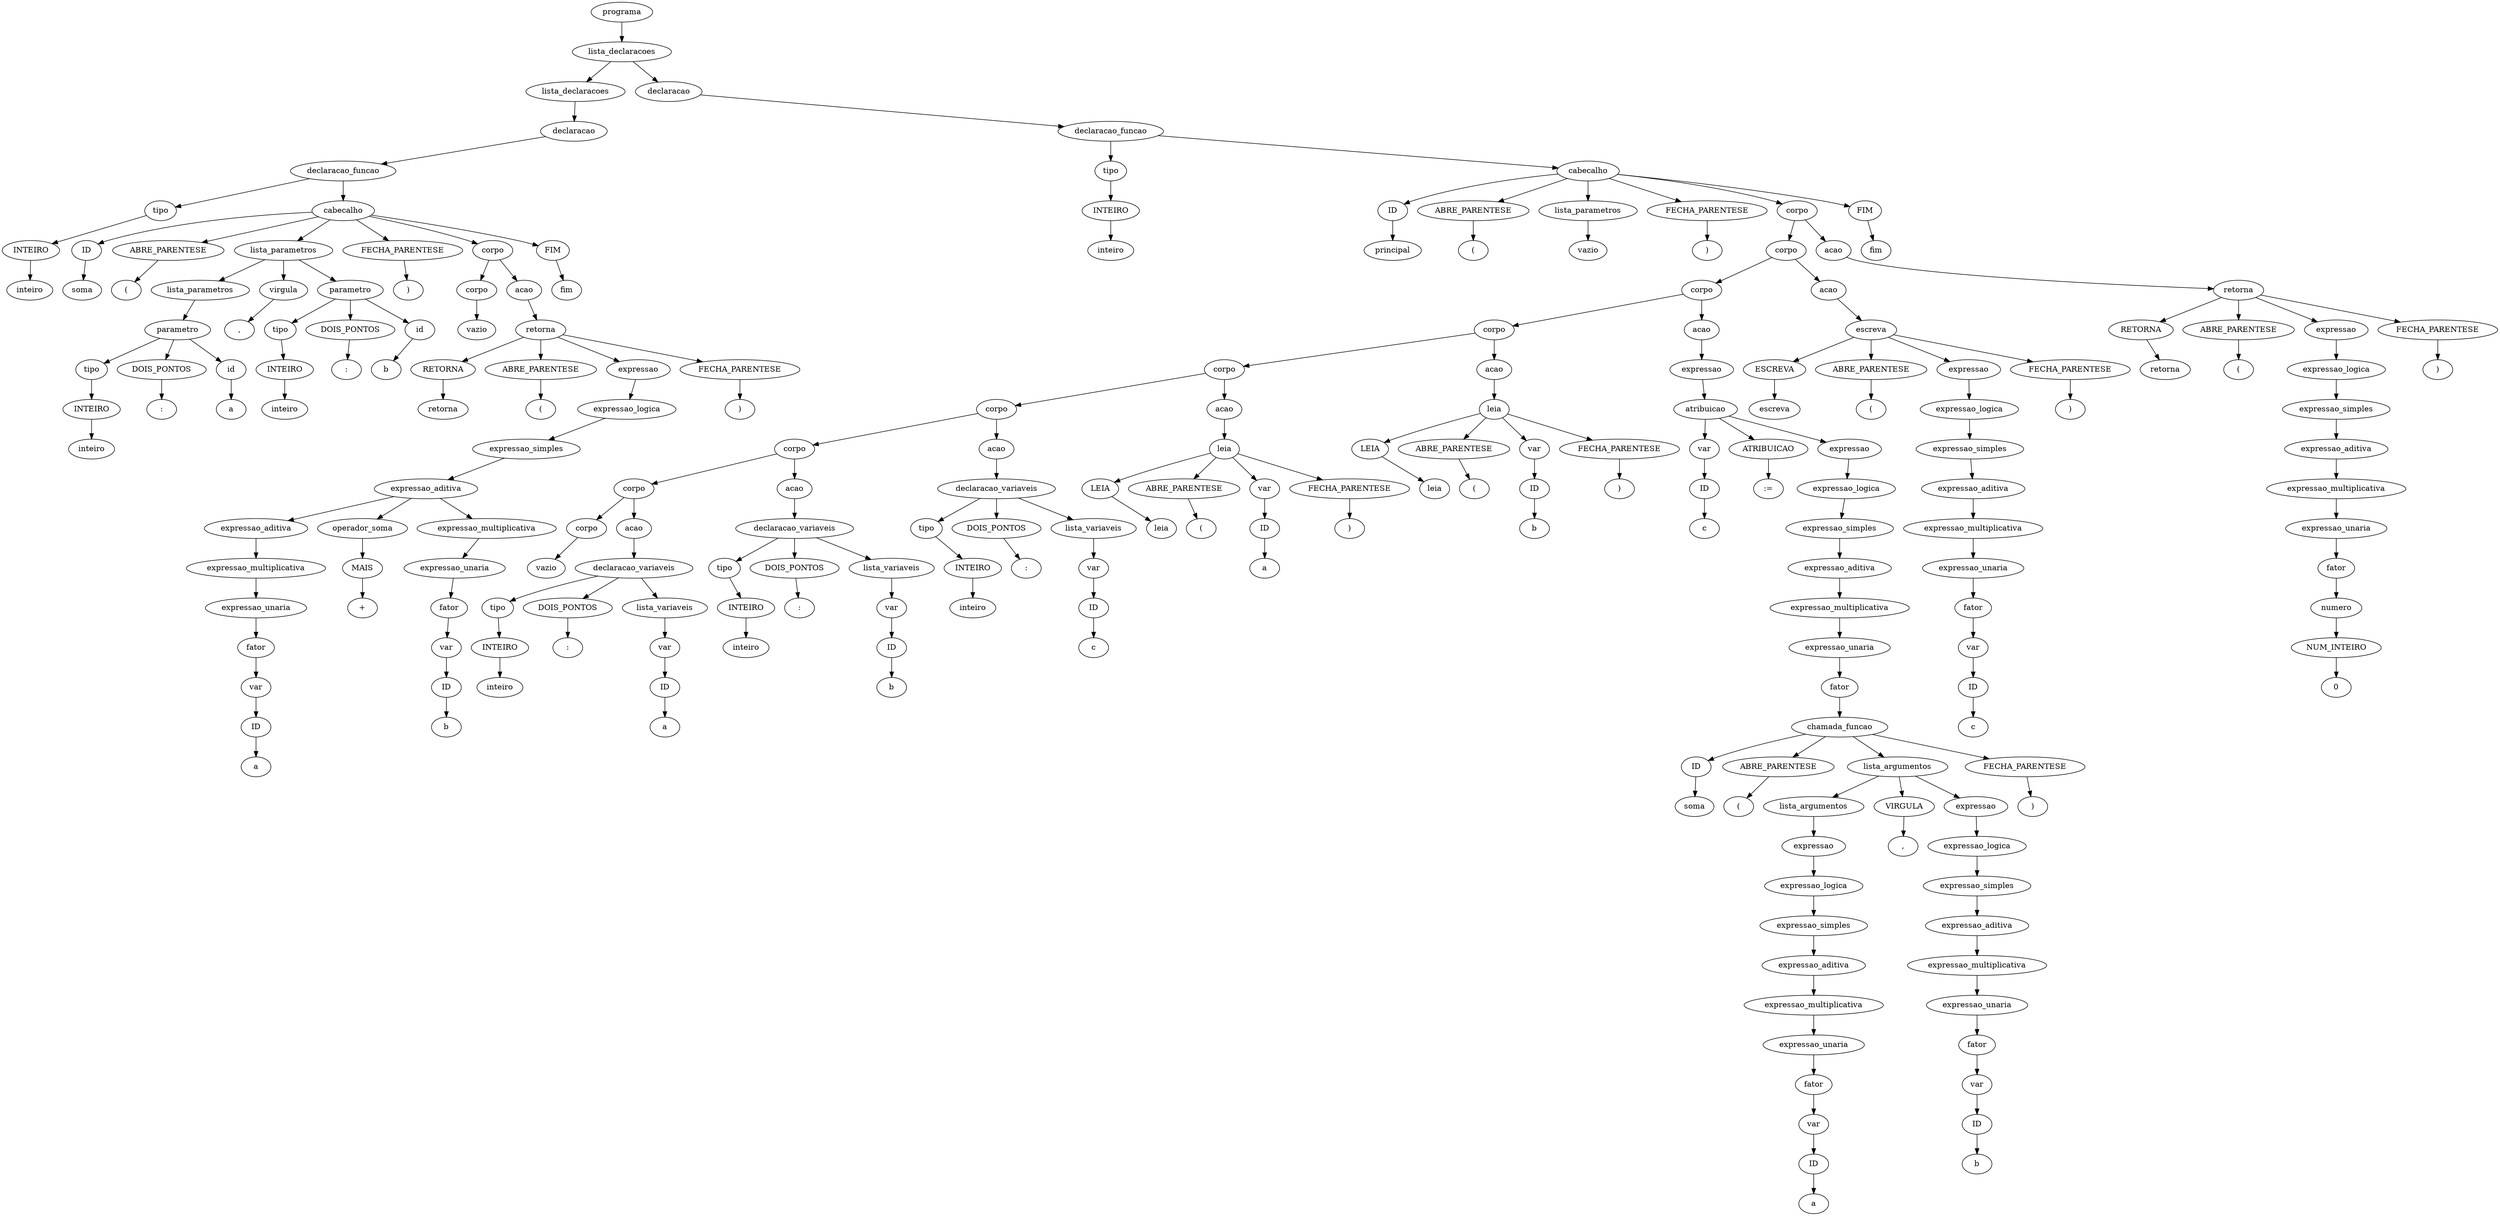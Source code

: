 digraph tree {
    "0x0" [label="programa"];
    "0x1" [label="lista_declaracoes"];
    "0x2" [label="lista_declaracoes"];
    "0x3" [label="declaracao"];
    "0x4" [label="declaracao_funcao"];
    "0x5" [label="tipo"];
    "0x6" [label="INTEIRO"];
    "0x7" [label="inteiro"];
    "0x8" [label="cabecalho"];
    "0x9" [label="ID"];
    "0xa" [label="soma"];
    "0xb" [label="ABRE_PARENTESE"];
    "0xc" [label="("];
    "0xd" [label="lista_parametros"];
    "0xe" [label="lista_parametros"];
    "0xf" [label="parametro"];
    "0x10" [label="tipo"];
    "0x11" [label="INTEIRO"];
    "0x12" [label="inteiro"];
    "0x13" [label="DOIS_PONTOS"];
    "0x14" [label=":"];
    "0x15" [label="id"];
    "0x16" [label="a"];
    "0x17" [label="virgula"];
    "0x18" [label=","];
    "0x19" [label="parametro"];
    "0x1a" [label="tipo"];
    "0x1b" [label="INTEIRO"];
    "0x1c" [label="inteiro"];
    "0x1d" [label="DOIS_PONTOS"];
    "0x1e" [label=":"];
    "0x1f" [label="id"];
    "0x20" [label="b"];
    "0x21" [label="FECHA_PARENTESE"];
    "0x22" [label=")"];
    "0x23" [label="corpo"];
    "0x24" [label="corpo"];
    "0x25" [label="vazio"];
    "0x26" [label="acao"];
    "0x27" [label="retorna"];
    "0x28" [label="RETORNA"];
    "0x29" [label="retorna"];
    "0x2a" [label="ABRE_PARENTESE"];
    "0x2b" [label="("];
    "0x2c" [label="expressao"];
    "0x2d" [label="expressao_logica"];
    "0x2e" [label="expressao_simples"];
    "0x2f" [label="expressao_aditiva"];
    "0x30" [label="expressao_aditiva"];
    "0x31" [label="expressao_multiplicativa"];
    "0x32" [label="expressao_unaria"];
    "0x33" [label="fator"];
    "0x34" [label="var"];
    "0x35" [label="ID"];
    "0x36" [label="a"];
    "0x37" [label="operador_soma"];
    "0x38" [label="MAIS"];
    "0x39" [label="+"];
    "0x3a" [label="expressao_multiplicativa"];
    "0x3b" [label="expressao_unaria"];
    "0x3c" [label="fator"];
    "0x3d" [label="var"];
    "0x3e" [label="ID"];
    "0x3f" [label="b"];
    "0x40" [label="FECHA_PARENTESE"];
    "0x41" [label=")"];
    "0x42" [label="FIM"];
    "0x43" [label="fim"];
    "0x44" [label="declaracao"];
    "0x45" [label="declaracao_funcao"];
    "0x46" [label="tipo"];
    "0x47" [label="INTEIRO"];
    "0x48" [label="inteiro"];
    "0x49" [label="cabecalho"];
    "0x4a" [label="ID"];
    "0x4b" [label="principal"];
    "0x4c" [label="ABRE_PARENTESE"];
    "0x4d" [label="("];
    "0x4e" [label="lista_parametros"];
    "0x4f" [label="vazio"];
    "0x50" [label="FECHA_PARENTESE"];
    "0x51" [label=")"];
    "0x52" [label="corpo"];
    "0x53" [label="corpo"];
    "0x54" [label="corpo"];
    "0x55" [label="corpo"];
    "0x56" [label="corpo"];
    "0x57" [label="corpo"];
    "0x58" [label="corpo"];
    "0x59" [label="corpo"];
    "0x5a" [label="corpo"];
    "0x5b" [label="vazio"];
    "0x5c" [label="acao"];
    "0x5d" [label="declaracao_variaveis"];
    "0x5e" [label="tipo"];
    "0x5f" [label="INTEIRO"];
    "0x60" [label="inteiro"];
    "0x61" [label="DOIS_PONTOS"];
    "0x62" [label=":"];
    "0x63" [label="lista_variaveis"];
    "0x64" [label="var"];
    "0x65" [label="ID"];
    "0x66" [label="a"];
    "0x67" [label="acao"];
    "0x68" [label="declaracao_variaveis"];
    "0x69" [label="tipo"];
    "0x6a" [label="INTEIRO"];
    "0x6b" [label="inteiro"];
    "0x6c" [label="DOIS_PONTOS"];
    "0x6d" [label=":"];
    "0x6e" [label="lista_variaveis"];
    "0x6f" [label="var"];
    "0x70" [label="ID"];
    "0x71" [label="b"];
    "0x72" [label="acao"];
    "0x73" [label="declaracao_variaveis"];
    "0x74" [label="tipo"];
    "0x75" [label="INTEIRO"];
    "0x76" [label="inteiro"];
    "0x77" [label="DOIS_PONTOS"];
    "0x78" [label=":"];
    "0x79" [label="lista_variaveis"];
    "0x7a" [label="var"];
    "0x7b" [label="ID"];
    "0x7c" [label="c"];
    "0x7d" [label="acao"];
    "0x7e" [label="leia"];
    "0x7f" [label="LEIA"];
    "0x80" [label="leia"];
    "0x81" [label="ABRE_PARENTESE"];
    "0x82" [label="("];
    "0x83" [label="var"];
    "0x84" [label="ID"];
    "0x85" [label="a"];
    "0x86" [label="FECHA_PARENTESE"];
    "0x87" [label=")"];
    "0x88" [label="acao"];
    "0x89" [label="leia"];
    "0x8a" [label="LEIA"];
    "0x8b" [label="leia"];
    "0x8c" [label="ABRE_PARENTESE"];
    "0x8d" [label="("];
    "0x8e" [label="var"];
    "0x8f" [label="ID"];
    "0x90" [label="b"];
    "0x91" [label="FECHA_PARENTESE"];
    "0x92" [label=")"];
    "0x93" [label="acao"];
    "0x94" [label="expressao"];
    "0x95" [label="atribuicao"];
    "0x96" [label="var"];
    "0x97" [label="ID"];
    "0x98" [label="c"];
    "0x99" [label="ATRIBUICAO"];
    "0x9a" [label=":="];
    "0x9b" [label="expressao"];
    "0x9c" [label="expressao_logica"];
    "0x9d" [label="expressao_simples"];
    "0x9e" [label="expressao_aditiva"];
    "0x9f" [label="expressao_multiplicativa"];
    "0xa0" [label="expressao_unaria"];
    "0xa1" [label="fator"];
    "0xa2" [label="chamada_funcao"];
    "0xa3" [label="ID"];
    "0xa4" [label="soma"];
    "0xa5" [label="ABRE_PARENTESE"];
    "0xa6" [label="("];
    "0xa7" [label="lista_argumentos"];
    "0xa8" [label="lista_argumentos"];
    "0xa9" [label="expressao"];
    "0xaa" [label="expressao_logica"];
    "0xab" [label="expressao_simples"];
    "0xac" [label="expressao_aditiva"];
    "0xad" [label="expressao_multiplicativa"];
    "0xae" [label="expressao_unaria"];
    "0xaf" [label="fator"];
    "0xb0" [label="var"];
    "0xb1" [label="ID"];
    "0xb2" [label="a"];
    "0xb3" [label="VIRGULA"];
    "0xb4" [label=","];
    "0xb5" [label="expressao"];
    "0xb6" [label="expressao_logica"];
    "0xb7" [label="expressao_simples"];
    "0xb8" [label="expressao_aditiva"];
    "0xb9" [label="expressao_multiplicativa"];
    "0xba" [label="expressao_unaria"];
    "0xbb" [label="fator"];
    "0xbc" [label="var"];
    "0xbd" [label="ID"];
    "0xbe" [label="b"];
    "0xbf" [label="FECHA_PARENTESE"];
    "0xc0" [label=")"];
    "0xc1" [label="acao"];
    "0xc2" [label="escreva"];
    "0xc3" [label="ESCREVA"];
    "0xc4" [label="escreva"];
    "0xc5" [label="ABRE_PARENTESE"];
    "0xc6" [label="("];
    "0xc7" [label="expressao"];
    "0xc8" [label="expressao_logica"];
    "0xc9" [label="expressao_simples"];
    "0xca" [label="expressao_aditiva"];
    "0xcb" [label="expressao_multiplicativa"];
    "0xcc" [label="expressao_unaria"];
    "0xcd" [label="fator"];
    "0xce" [label="var"];
    "0xcf" [label="ID"];
    "0xd0" [label="c"];
    "0xd1" [label="FECHA_PARENTESE"];
    "0xd2" [label=")"];
    "0xd3" [label="acao"];
    "0xd4" [label="retorna"];
    "0xd5" [label="RETORNA"];
    "0xd6" [label="retorna"];
    "0xd7" [label="ABRE_PARENTESE"];
    "0xd8" [label="("];
    "0xd9" [label="expressao"];
    "0xda" [label="expressao_logica"];
    "0xdb" [label="expressao_simples"];
    "0xdc" [label="expressao_aditiva"];
    "0xdd" [label="expressao_multiplicativa"];
    "0xde" [label="expressao_unaria"];
    "0xdf" [label="fator"];
    "0xe0" [label="numero"];
    "0xe1" [label="NUM_INTEIRO"];
    "0xe2" [label="0"];
    "0xe3" [label="FECHA_PARENTESE"];
    "0xe4" [label=")"];
    "0xe5" [label="FIM"];
    "0xe6" [label="fim"];
    "0x0" -> "0x1";
    "0x1" -> "0x2";
    "0x1" -> "0x44";
    "0x2" -> "0x3";
    "0x3" -> "0x4";
    "0x4" -> "0x5";
    "0x4" -> "0x8";
    "0x5" -> "0x6";
    "0x6" -> "0x7";
    "0x8" -> "0x9";
    "0x8" -> "0xb";
    "0x8" -> "0xd";
    "0x8" -> "0x21";
    "0x8" -> "0x23";
    "0x8" -> "0x42";
    "0x9" -> "0xa";
    "0xb" -> "0xc";
    "0xd" -> "0xe";
    "0xd" -> "0x17";
    "0xd" -> "0x19";
    "0xe" -> "0xf";
    "0xf" -> "0x10";
    "0xf" -> "0x13";
    "0xf" -> "0x15";
    "0x10" -> "0x11";
    "0x11" -> "0x12";
    "0x13" -> "0x14";
    "0x15" -> "0x16";
    "0x17" -> "0x18";
    "0x19" -> "0x1a";
    "0x19" -> "0x1d";
    "0x19" -> "0x1f";
    "0x1a" -> "0x1b";
    "0x1b" -> "0x1c";
    "0x1d" -> "0x1e";
    "0x1f" -> "0x20";
    "0x21" -> "0x22";
    "0x23" -> "0x24";
    "0x23" -> "0x26";
    "0x24" -> "0x25";
    "0x26" -> "0x27";
    "0x27" -> "0x28";
    "0x27" -> "0x2a";
    "0x27" -> "0x2c";
    "0x27" -> "0x40";
    "0x28" -> "0x29";
    "0x2a" -> "0x2b";
    "0x2c" -> "0x2d";
    "0x2d" -> "0x2e";
    "0x2e" -> "0x2f";
    "0x2f" -> "0x30";
    "0x2f" -> "0x37";
    "0x2f" -> "0x3a";
    "0x30" -> "0x31";
    "0x31" -> "0x32";
    "0x32" -> "0x33";
    "0x33" -> "0x34";
    "0x34" -> "0x35";
    "0x35" -> "0x36";
    "0x37" -> "0x38";
    "0x38" -> "0x39";
    "0x3a" -> "0x3b";
    "0x3b" -> "0x3c";
    "0x3c" -> "0x3d";
    "0x3d" -> "0x3e";
    "0x3e" -> "0x3f";
    "0x40" -> "0x41";
    "0x42" -> "0x43";
    "0x44" -> "0x45";
    "0x45" -> "0x46";
    "0x45" -> "0x49";
    "0x46" -> "0x47";
    "0x47" -> "0x48";
    "0x49" -> "0x4a";
    "0x49" -> "0x4c";
    "0x49" -> "0x4e";
    "0x49" -> "0x50";
    "0x49" -> "0x52";
    "0x49" -> "0xe5";
    "0x4a" -> "0x4b";
    "0x4c" -> "0x4d";
    "0x4e" -> "0x4f";
    "0x50" -> "0x51";
    "0x52" -> "0x53";
    "0x52" -> "0xd3";
    "0x53" -> "0x54";
    "0x53" -> "0xc1";
    "0x54" -> "0x55";
    "0x54" -> "0x93";
    "0x55" -> "0x56";
    "0x55" -> "0x88";
    "0x56" -> "0x57";
    "0x56" -> "0x7d";
    "0x57" -> "0x58";
    "0x57" -> "0x72";
    "0x58" -> "0x59";
    "0x58" -> "0x67";
    "0x59" -> "0x5a";
    "0x59" -> "0x5c";
    "0x5a" -> "0x5b";
    "0x5c" -> "0x5d";
    "0x5d" -> "0x5e";
    "0x5d" -> "0x61";
    "0x5d" -> "0x63";
    "0x5e" -> "0x5f";
    "0x5f" -> "0x60";
    "0x61" -> "0x62";
    "0x63" -> "0x64";
    "0x64" -> "0x65";
    "0x65" -> "0x66";
    "0x67" -> "0x68";
    "0x68" -> "0x69";
    "0x68" -> "0x6c";
    "0x68" -> "0x6e";
    "0x69" -> "0x6a";
    "0x6a" -> "0x6b";
    "0x6c" -> "0x6d";
    "0x6e" -> "0x6f";
    "0x6f" -> "0x70";
    "0x70" -> "0x71";
    "0x72" -> "0x73";
    "0x73" -> "0x74";
    "0x73" -> "0x77";
    "0x73" -> "0x79";
    "0x74" -> "0x75";
    "0x75" -> "0x76";
    "0x77" -> "0x78";
    "0x79" -> "0x7a";
    "0x7a" -> "0x7b";
    "0x7b" -> "0x7c";
    "0x7d" -> "0x7e";
    "0x7e" -> "0x7f";
    "0x7e" -> "0x81";
    "0x7e" -> "0x83";
    "0x7e" -> "0x86";
    "0x7f" -> "0x80";
    "0x81" -> "0x82";
    "0x83" -> "0x84";
    "0x84" -> "0x85";
    "0x86" -> "0x87";
    "0x88" -> "0x89";
    "0x89" -> "0x8a";
    "0x89" -> "0x8c";
    "0x89" -> "0x8e";
    "0x89" -> "0x91";
    "0x8a" -> "0x8b";
    "0x8c" -> "0x8d";
    "0x8e" -> "0x8f";
    "0x8f" -> "0x90";
    "0x91" -> "0x92";
    "0x93" -> "0x94";
    "0x94" -> "0x95";
    "0x95" -> "0x96";
    "0x95" -> "0x99";
    "0x95" -> "0x9b";
    "0x96" -> "0x97";
    "0x97" -> "0x98";
    "0x99" -> "0x9a";
    "0x9b" -> "0x9c";
    "0x9c" -> "0x9d";
    "0x9d" -> "0x9e";
    "0x9e" -> "0x9f";
    "0x9f" -> "0xa0";
    "0xa0" -> "0xa1";
    "0xa1" -> "0xa2";
    "0xa2" -> "0xa3";
    "0xa2" -> "0xa5";
    "0xa2" -> "0xa7";
    "0xa2" -> "0xbf";
    "0xa3" -> "0xa4";
    "0xa5" -> "0xa6";
    "0xa7" -> "0xa8";
    "0xa7" -> "0xb3";
    "0xa7" -> "0xb5";
    "0xa8" -> "0xa9";
    "0xa9" -> "0xaa";
    "0xaa" -> "0xab";
    "0xab" -> "0xac";
    "0xac" -> "0xad";
    "0xad" -> "0xae";
    "0xae" -> "0xaf";
    "0xaf" -> "0xb0";
    "0xb0" -> "0xb1";
    "0xb1" -> "0xb2";
    "0xb3" -> "0xb4";
    "0xb5" -> "0xb6";
    "0xb6" -> "0xb7";
    "0xb7" -> "0xb8";
    "0xb8" -> "0xb9";
    "0xb9" -> "0xba";
    "0xba" -> "0xbb";
    "0xbb" -> "0xbc";
    "0xbc" -> "0xbd";
    "0xbd" -> "0xbe";
    "0xbf" -> "0xc0";
    "0xc1" -> "0xc2";
    "0xc2" -> "0xc3";
    "0xc2" -> "0xc5";
    "0xc2" -> "0xc7";
    "0xc2" -> "0xd1";
    "0xc3" -> "0xc4";
    "0xc5" -> "0xc6";
    "0xc7" -> "0xc8";
    "0xc8" -> "0xc9";
    "0xc9" -> "0xca";
    "0xca" -> "0xcb";
    "0xcb" -> "0xcc";
    "0xcc" -> "0xcd";
    "0xcd" -> "0xce";
    "0xce" -> "0xcf";
    "0xcf" -> "0xd0";
    "0xd1" -> "0xd2";
    "0xd3" -> "0xd4";
    "0xd4" -> "0xd5";
    "0xd4" -> "0xd7";
    "0xd4" -> "0xd9";
    "0xd4" -> "0xe3";
    "0xd5" -> "0xd6";
    "0xd7" -> "0xd8";
    "0xd9" -> "0xda";
    "0xda" -> "0xdb";
    "0xdb" -> "0xdc";
    "0xdc" -> "0xdd";
    "0xdd" -> "0xde";
    "0xde" -> "0xdf";
    "0xdf" -> "0xe0";
    "0xe0" -> "0xe1";
    "0xe1" -> "0xe2";
    "0xe3" -> "0xe4";
    "0xe5" -> "0xe6";
}
